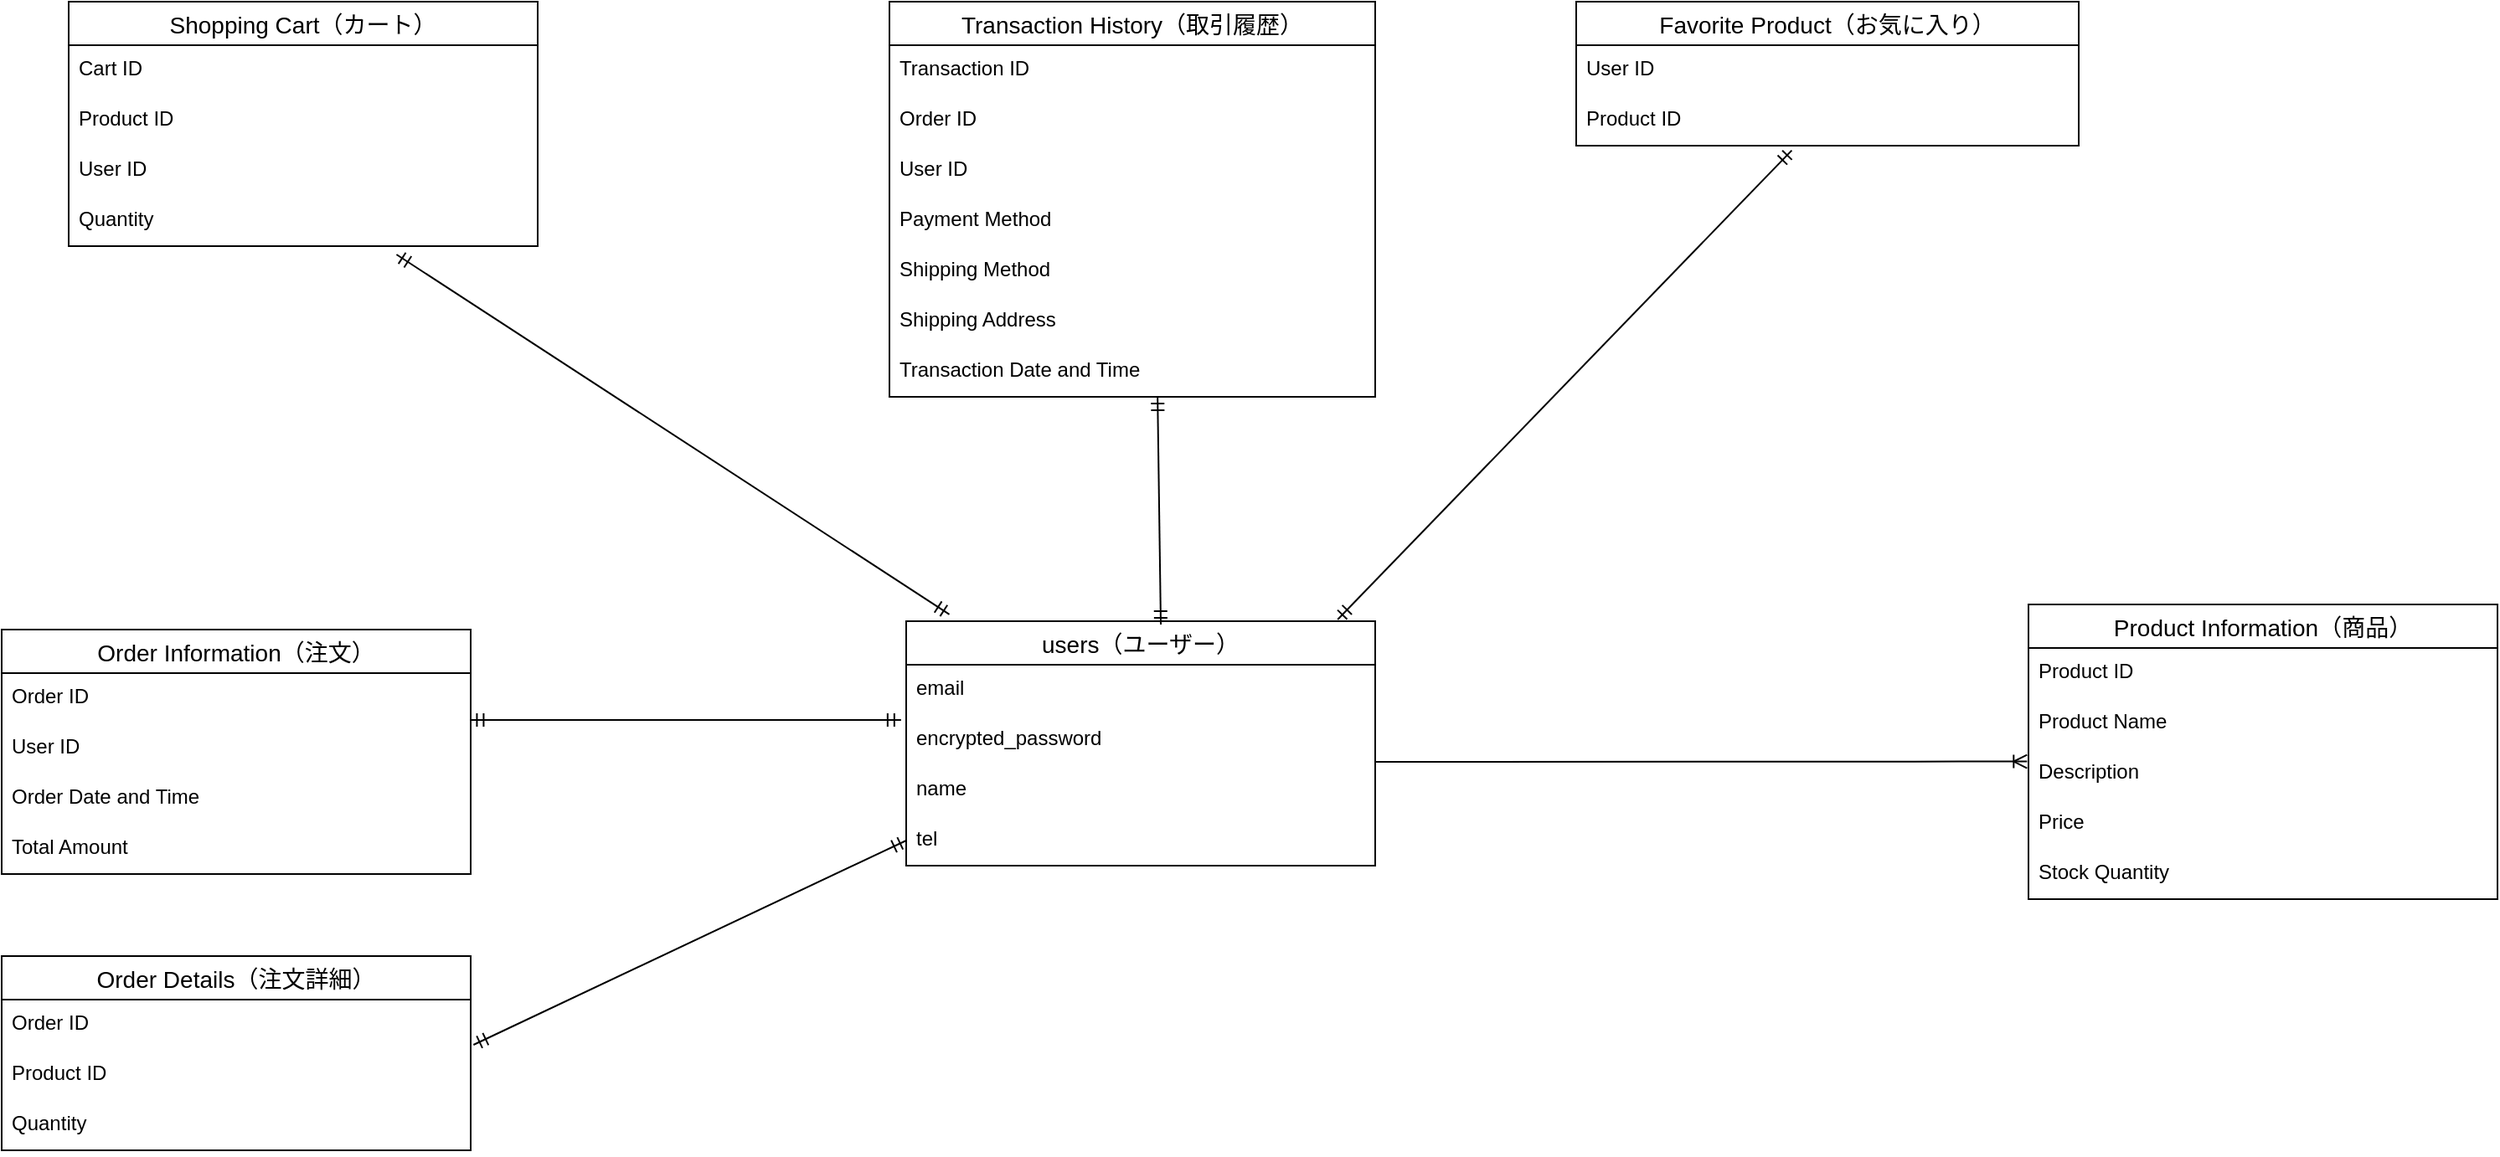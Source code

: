 <mxfile>
    <diagram id="cjZqhBKdWVN-0okDZN_a" name="ページ1">
        <mxGraphModel dx="491" dy="672" grid="1" gridSize="10" guides="1" tooltips="1" connect="1" arrows="1" fold="1" page="1" pageScale="1" pageWidth="1654" pageHeight="1169" math="0" shadow="0">
            <root>
                <mxCell id="0"/>
                <mxCell id="1" parent="0"/>
                <mxCell id="27" value="" style="edgeStyle=none;html=1;" parent="1" edge="1">
                    <mxGeometry relative="1" as="geometry">
                        <mxPoint x="255" y="406" as="sourcePoint"/>
                        <mxPoint x="255" y="406" as="targetPoint"/>
                    </mxGeometry>
                </mxCell>
                <mxCell id="97" value="users（ユーザー）" style="swimlane;fontStyle=0;childLayout=stackLayout;horizontal=1;startSize=26;horizontalStack=0;resizeParent=1;resizeParentMax=0;resizeLast=0;collapsible=1;marginBottom=0;align=center;fontSize=14;" parent="1" vertex="1">
                    <mxGeometry x="650" y="500" width="280" height="146" as="geometry">
                        <mxRectangle x="930" y="490" width="60" height="30" as="alternateBounds"/>
                    </mxGeometry>
                </mxCell>
                <mxCell id="98" value="email" style="text;strokeColor=none;fillColor=none;spacingLeft=4;spacingRight=4;overflow=hidden;rotatable=0;points=[[0,0.5],[1,0.5]];portConstraint=eastwest;fontSize=12;" parent="97" vertex="1">
                    <mxGeometry y="26" width="280" height="30" as="geometry"/>
                </mxCell>
                <mxCell id="102" value="encrypted_password" style="text;strokeColor=none;fillColor=none;spacingLeft=4;spacingRight=4;overflow=hidden;rotatable=0;points=[[0,0.5],[1,0.5]];portConstraint=eastwest;fontSize=12;" parent="97" vertex="1">
                    <mxGeometry y="56" width="280" height="30" as="geometry"/>
                </mxCell>
                <mxCell id="99" value="name" style="text;strokeColor=none;fillColor=none;spacingLeft=4;spacingRight=4;overflow=hidden;rotatable=0;points=[[0,0.5],[1,0.5]];portConstraint=eastwest;fontSize=12;" parent="97" vertex="1">
                    <mxGeometry y="86" width="280" height="30" as="geometry"/>
                </mxCell>
                <mxCell id="100" value="tel" style="text;strokeColor=none;fillColor=none;spacingLeft=4;spacingRight=4;overflow=hidden;rotatable=0;points=[[0,0.5],[1,0.5]];portConstraint=eastwest;fontSize=12;" parent="97" vertex="1">
                    <mxGeometry y="116" width="280" height="30" as="geometry"/>
                </mxCell>
                <mxCell id="104" value="Product Information（商品）" style="swimlane;fontStyle=0;childLayout=stackLayout;horizontal=1;startSize=26;horizontalStack=0;resizeParent=1;resizeParentMax=0;resizeLast=0;collapsible=1;marginBottom=0;align=center;fontSize=14;" parent="1" vertex="1">
                    <mxGeometry x="1320" y="490" width="280" height="176" as="geometry">
                        <mxRectangle x="1160" y="490" width="220" height="30" as="alternateBounds"/>
                    </mxGeometry>
                </mxCell>
                <mxCell id="105" value="Product ID" style="text;strokeColor=none;fillColor=none;spacingLeft=4;spacingRight=4;overflow=hidden;rotatable=0;points=[[0,0.5],[1,0.5]];portConstraint=eastwest;fontSize=12;" parent="104" vertex="1">
                    <mxGeometry y="26" width="280" height="30" as="geometry"/>
                </mxCell>
                <mxCell id="108" value="Product Name" style="text;strokeColor=none;fillColor=none;spacingLeft=4;spacingRight=4;overflow=hidden;rotatable=0;points=[[0,0.5],[1,0.5]];portConstraint=eastwest;fontSize=12;" parent="104" vertex="1">
                    <mxGeometry y="56" width="280" height="30" as="geometry"/>
                </mxCell>
                <mxCell id="109" value="Description" style="text;strokeColor=none;fillColor=none;spacingLeft=4;spacingRight=4;overflow=hidden;rotatable=0;points=[[0,0.5],[1,0.5]];portConstraint=eastwest;fontSize=12;" parent="104" vertex="1">
                    <mxGeometry y="86" width="280" height="30" as="geometry"/>
                </mxCell>
                <mxCell id="106" value="Price" style="text;strokeColor=none;fillColor=none;spacingLeft=4;spacingRight=4;overflow=hidden;rotatable=0;points=[[0,0.5],[1,0.5]];portConstraint=eastwest;fontSize=12;" parent="104" vertex="1">
                    <mxGeometry y="116" width="280" height="30" as="geometry"/>
                </mxCell>
                <mxCell id="107" value="Stock Quantity" style="text;strokeColor=none;fillColor=none;spacingLeft=4;spacingRight=4;overflow=hidden;rotatable=0;points=[[0,0.5],[1,0.5]];portConstraint=eastwest;fontSize=12;" parent="104" vertex="1">
                    <mxGeometry y="146" width="280" height="30" as="geometry"/>
                </mxCell>
                <mxCell id="110" value="Shopping Cart（カート）" style="swimlane;fontStyle=0;childLayout=stackLayout;horizontal=1;startSize=26;horizontalStack=0;resizeParent=1;resizeParentMax=0;resizeLast=0;collapsible=1;marginBottom=0;align=center;fontSize=14;" parent="1" vertex="1">
                    <mxGeometry x="150" y="130" width="280" height="146" as="geometry"/>
                </mxCell>
                <mxCell id="111" value="Cart ID" style="text;strokeColor=none;fillColor=none;spacingLeft=4;spacingRight=4;overflow=hidden;rotatable=0;points=[[0,0.5],[1,0.5]];portConstraint=eastwest;fontSize=12;" parent="110" vertex="1">
                    <mxGeometry y="26" width="280" height="30" as="geometry"/>
                </mxCell>
                <mxCell id="115" value="Product ID" style="text;strokeColor=none;fillColor=none;spacingLeft=4;spacingRight=4;overflow=hidden;rotatable=0;points=[[0,0.5],[1,0.5]];portConstraint=eastwest;fontSize=12;" parent="110" vertex="1">
                    <mxGeometry y="56" width="280" height="30" as="geometry"/>
                </mxCell>
                <mxCell id="114" value="User ID" style="text;strokeColor=none;fillColor=none;spacingLeft=4;spacingRight=4;overflow=hidden;rotatable=0;points=[[0,0.5],[1,0.5]];portConstraint=eastwest;fontSize=12;" parent="110" vertex="1">
                    <mxGeometry y="86" width="280" height="30" as="geometry"/>
                </mxCell>
                <mxCell id="112" value="Quantity" style="text;strokeColor=none;fillColor=none;spacingLeft=4;spacingRight=4;overflow=hidden;rotatable=0;points=[[0,0.5],[1,0.5]];portConstraint=eastwest;fontSize=12;" parent="110" vertex="1">
                    <mxGeometry y="116" width="280" height="30" as="geometry"/>
                </mxCell>
                <mxCell id="117" value="Order Information（注文）" style="swimlane;fontStyle=0;childLayout=stackLayout;horizontal=1;startSize=26;horizontalStack=0;resizeParent=1;resizeParentMax=0;resizeLast=0;collapsible=1;marginBottom=0;align=center;fontSize=14;" parent="1" vertex="1">
                    <mxGeometry x="110" y="505" width="280" height="146" as="geometry"/>
                </mxCell>
                <mxCell id="118" value="Order ID" style="text;strokeColor=none;fillColor=none;spacingLeft=4;spacingRight=4;overflow=hidden;rotatable=0;points=[[0,0.5],[1,0.5]];portConstraint=eastwest;fontSize=12;" parent="117" vertex="1">
                    <mxGeometry y="26" width="280" height="30" as="geometry"/>
                </mxCell>
                <mxCell id="119" value="User ID" style="text;strokeColor=none;fillColor=none;spacingLeft=4;spacingRight=4;overflow=hidden;rotatable=0;points=[[0,0.5],[1,0.5]];portConstraint=eastwest;fontSize=12;" parent="117" vertex="1">
                    <mxGeometry y="56" width="280" height="30" as="geometry"/>
                </mxCell>
                <mxCell id="121" value="Order Date and Time" style="text;strokeColor=none;fillColor=none;spacingLeft=4;spacingRight=4;overflow=hidden;rotatable=0;points=[[0,0.5],[1,0.5]];portConstraint=eastwest;fontSize=12;" parent="117" vertex="1">
                    <mxGeometry y="86" width="280" height="30" as="geometry"/>
                </mxCell>
                <mxCell id="120" value="Total Amount" style="text;strokeColor=none;fillColor=none;spacingLeft=4;spacingRight=4;overflow=hidden;rotatable=0;points=[[0,0.5],[1,0.5]];portConstraint=eastwest;fontSize=12;" parent="117" vertex="1">
                    <mxGeometry y="116" width="280" height="30" as="geometry"/>
                </mxCell>
                <mxCell id="122" value="Order Details（注文詳細）" style="swimlane;fontStyle=0;childLayout=stackLayout;horizontal=1;startSize=26;horizontalStack=0;resizeParent=1;resizeParentMax=0;resizeLast=0;collapsible=1;marginBottom=0;align=center;fontSize=14;" parent="1" vertex="1">
                    <mxGeometry x="110" y="700" width="280" height="116" as="geometry"/>
                </mxCell>
                <mxCell id="123" value="Order ID" style="text;strokeColor=none;fillColor=none;spacingLeft=4;spacingRight=4;overflow=hidden;rotatable=0;points=[[0,0.5],[1,0.5]];portConstraint=eastwest;fontSize=12;" parent="122" vertex="1">
                    <mxGeometry y="26" width="280" height="30" as="geometry"/>
                </mxCell>
                <mxCell id="124" value="Product ID" style="text;strokeColor=none;fillColor=none;spacingLeft=4;spacingRight=4;overflow=hidden;rotatable=0;points=[[0,0.5],[1,0.5]];portConstraint=eastwest;fontSize=12;" parent="122" vertex="1">
                    <mxGeometry y="56" width="280" height="30" as="geometry"/>
                </mxCell>
                <mxCell id="125" value="Quantity" style="text;strokeColor=none;fillColor=none;spacingLeft=4;spacingRight=4;overflow=hidden;rotatable=0;points=[[0,0.5],[1,0.5]];portConstraint=eastwest;fontSize=12;" parent="122" vertex="1">
                    <mxGeometry y="86" width="280" height="30" as="geometry"/>
                </mxCell>
                <mxCell id="126" value="Transaction History（取引履歴）" style="swimlane;fontStyle=0;childLayout=stackLayout;horizontal=1;startSize=26;horizontalStack=0;resizeParent=1;resizeParentMax=0;resizeLast=0;collapsible=1;marginBottom=0;align=center;fontSize=14;" parent="1" vertex="1">
                    <mxGeometry x="640" y="130" width="290" height="236" as="geometry"/>
                </mxCell>
                <mxCell id="127" value="Transaction ID" style="text;strokeColor=none;fillColor=none;spacingLeft=4;spacingRight=4;overflow=hidden;rotatable=0;points=[[0,0.5],[1,0.5]];portConstraint=eastwest;fontSize=12;" parent="126" vertex="1">
                    <mxGeometry y="26" width="290" height="30" as="geometry"/>
                </mxCell>
                <mxCell id="133" value="Order ID" style="text;strokeColor=none;fillColor=none;spacingLeft=4;spacingRight=4;overflow=hidden;rotatable=0;points=[[0,0.5],[1,0.5]];portConstraint=eastwest;fontSize=12;" parent="126" vertex="1">
                    <mxGeometry y="56" width="290" height="30" as="geometry"/>
                </mxCell>
                <mxCell id="132" value="User ID" style="text;strokeColor=none;fillColor=none;spacingLeft=4;spacingRight=4;overflow=hidden;rotatable=0;points=[[0,0.5],[1,0.5]];portConstraint=eastwest;fontSize=12;" parent="126" vertex="1">
                    <mxGeometry y="86" width="290" height="30" as="geometry"/>
                </mxCell>
                <mxCell id="131" value="Payment Method" style="text;strokeColor=none;fillColor=none;spacingLeft=4;spacingRight=4;overflow=hidden;rotatable=0;points=[[0,0.5],[1,0.5]];portConstraint=eastwest;fontSize=12;" parent="126" vertex="1">
                    <mxGeometry y="116" width="290" height="30" as="geometry"/>
                </mxCell>
                <mxCell id="130" value="Shipping Method" style="text;strokeColor=none;fillColor=none;spacingLeft=4;spacingRight=4;overflow=hidden;rotatable=0;points=[[0,0.5],[1,0.5]];portConstraint=eastwest;fontSize=12;" parent="126" vertex="1">
                    <mxGeometry y="146" width="290" height="30" as="geometry"/>
                </mxCell>
                <mxCell id="128" value="Shipping Address" style="text;strokeColor=none;fillColor=none;spacingLeft=4;spacingRight=4;overflow=hidden;rotatable=0;points=[[0,0.5],[1,0.5]];portConstraint=eastwest;fontSize=12;" parent="126" vertex="1">
                    <mxGeometry y="176" width="290" height="30" as="geometry"/>
                </mxCell>
                <mxCell id="129" value="Transaction Date and Time" style="text;strokeColor=none;fillColor=none;spacingLeft=4;spacingRight=4;overflow=hidden;rotatable=0;points=[[0,0.5],[1,0.5]];portConstraint=eastwest;fontSize=12;" parent="126" vertex="1">
                    <mxGeometry y="206" width="290" height="30" as="geometry"/>
                </mxCell>
                <mxCell id="134" value="Favorite Product（お気に入り）" style="swimlane;fontStyle=0;childLayout=stackLayout;horizontal=1;startSize=26;horizontalStack=0;resizeParent=1;resizeParentMax=0;resizeLast=0;collapsible=1;marginBottom=0;align=center;fontSize=14;" parent="1" vertex="1">
                    <mxGeometry x="1050" y="130" width="300" height="86" as="geometry"/>
                </mxCell>
                <mxCell id="135" value="User ID" style="text;strokeColor=none;fillColor=none;spacingLeft=4;spacingRight=4;overflow=hidden;rotatable=0;points=[[0,0.5],[1,0.5]];portConstraint=eastwest;fontSize=12;" parent="134" vertex="1">
                    <mxGeometry y="26" width="300" height="30" as="geometry"/>
                </mxCell>
                <mxCell id="136" value="Product ID" style="text;strokeColor=none;fillColor=none;spacingLeft=4;spacingRight=4;overflow=hidden;rotatable=0;points=[[0,0.5],[1,0.5]];portConstraint=eastwest;fontSize=12;" parent="134" vertex="1">
                    <mxGeometry y="56" width="300" height="30" as="geometry"/>
                </mxCell>
                <mxCell id="145" value="" style="edgeStyle=entityRelationEdgeStyle;fontSize=12;html=1;endArrow=ERoneToMany;entryX=-0.003;entryY=0.26;entryDx=0;entryDy=0;entryPerimeter=0;" edge="1" parent="1" target="109">
                    <mxGeometry width="100" height="100" relative="1" as="geometry">
                        <mxPoint x="930" y="584" as="sourcePoint"/>
                        <mxPoint x="1090" y="440" as="targetPoint"/>
                    </mxGeometry>
                </mxCell>
                <mxCell id="147" value="" style="fontSize=12;html=1;endArrow=ERmandOne;startArrow=ERmandOne;exitX=0.552;exitY=0.8;exitDx=0;exitDy=0;exitPerimeter=0;" edge="1" parent="1">
                    <mxGeometry width="100" height="100" relative="1" as="geometry">
                        <mxPoint x="800.08" y="366" as="sourcePoint"/>
                        <mxPoint x="802" y="502" as="targetPoint"/>
                    </mxGeometry>
                </mxCell>
                <mxCell id="148" value="" style="fontSize=12;html=1;endArrow=ERmandOne;startArrow=ERmandOne;entryX=0.429;entryY=1.093;entryDx=0;entryDy=0;entryPerimeter=0;exitX=0.92;exitY=-0.007;exitDx=0;exitDy=0;exitPerimeter=0;" edge="1" parent="1" source="97" target="136">
                    <mxGeometry width="100" height="100" relative="1" as="geometry">
                        <mxPoint x="990" y="540" as="sourcePoint"/>
                        <mxPoint x="1090" y="440" as="targetPoint"/>
                    </mxGeometry>
                </mxCell>
                <mxCell id="149" value="" style="fontSize=12;html=1;endArrow=ERmandOne;startArrow=ERmandOne;exitX=0.699;exitY=1.167;exitDx=0;exitDy=0;exitPerimeter=0;entryX=0.092;entryY=-0.028;entryDx=0;entryDy=0;entryPerimeter=0;" edge="1" parent="1" source="112" target="97">
                    <mxGeometry width="100" height="100" relative="1" as="geometry">
                        <mxPoint x="570" y="540" as="sourcePoint"/>
                        <mxPoint x="670" y="440" as="targetPoint"/>
                    </mxGeometry>
                </mxCell>
                <mxCell id="150" value="" style="fontSize=12;html=1;endArrow=ERmandOne;startArrow=ERmandOne;exitX=0.999;exitY=-0.067;exitDx=0;exitDy=0;exitPerimeter=0;entryX=-0.011;entryY=1.1;entryDx=0;entryDy=0;entryPerimeter=0;" edge="1" parent="1" source="119" target="98">
                    <mxGeometry width="100" height="100" relative="1" as="geometry">
                        <mxPoint x="570" y="540" as="sourcePoint"/>
                        <mxPoint x="670" y="440" as="targetPoint"/>
                    </mxGeometry>
                </mxCell>
                <mxCell id="151" value="" style="fontSize=12;html=1;endArrow=ERmandOne;startArrow=ERmandOne;exitX=1.006;exitY=-0.1;exitDx=0;exitDy=0;exitPerimeter=0;entryX=0;entryY=0.5;entryDx=0;entryDy=0;" edge="1" parent="1" source="124" target="100">
                    <mxGeometry width="100" height="100" relative="1" as="geometry">
                        <mxPoint x="560" y="750" as="sourcePoint"/>
                        <mxPoint x="660" y="650" as="targetPoint"/>
                    </mxGeometry>
                </mxCell>
            </root>
        </mxGraphModel>
    </diagram>
</mxfile>
